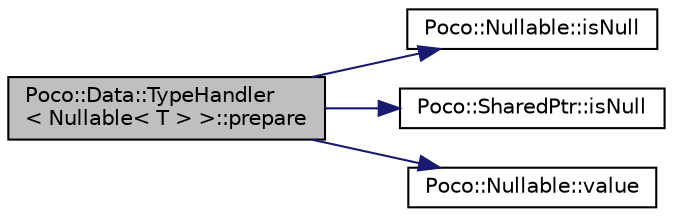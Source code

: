 digraph "Poco::Data::TypeHandler&lt; Nullable&lt; T &gt; &gt;::prepare"
{
 // LATEX_PDF_SIZE
  edge [fontname="Helvetica",fontsize="10",labelfontname="Helvetica",labelfontsize="10"];
  node [fontname="Helvetica",fontsize="10",shape=record];
  rankdir="LR";
  Node1 [label="Poco::Data::TypeHandler\l\< Nullable\< T \> \>::prepare",height=0.2,width=0.4,color="black", fillcolor="grey75", style="filled", fontcolor="black",tooltip=" "];
  Node1 -> Node2 [color="midnightblue",fontsize="10",style="solid",fontname="Helvetica"];
  Node2 [label="Poco::Nullable::isNull",height=0.2,width=0.4,color="black", fillcolor="white", style="filled",URL="$classPoco_1_1Nullable.html#a2164d24e6d7d57a782d2bc641a4bdbdd",tooltip="Returns true if the Nullable is empty."];
  Node1 -> Node3 [color="midnightblue",fontsize="10",style="solid",fontname="Helvetica"];
  Node3 [label="Poco::SharedPtr::isNull",height=0.2,width=0.4,color="black", fillcolor="white", style="filled",URL="$classPoco_1_1SharedPtr.html#af04598ca0ecf598802c144836cfd3b5a",tooltip=" "];
  Node1 -> Node4 [color="midnightblue",fontsize="10",style="solid",fontname="Helvetica"];
  Node4 [label="Poco::Nullable::value",height=0.2,width=0.4,color="black", fillcolor="white", style="filled",URL="$classPoco_1_1Nullable.html#a22045b5bf3691fedab7706dcf0244e61",tooltip=" "];
}
